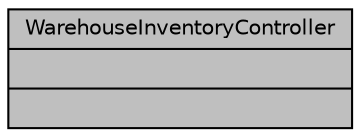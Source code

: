 digraph "WarehouseInventoryController"
{
 // LATEX_PDF_SIZE
  bgcolor="transparent";
  edge [fontname="Helvetica",fontsize="10",labelfontname="Helvetica",labelfontsize="10"];
  node [fontname="Helvetica",fontsize="10",shape=record];
  Node1 [label="{WarehouseInventoryController\n||}",height=0.2,width=0.4,color="black", fillcolor="grey75", style="filled", fontcolor="black",tooltip="Controlador de las reglas de abastecimiento del inventario."];
}
